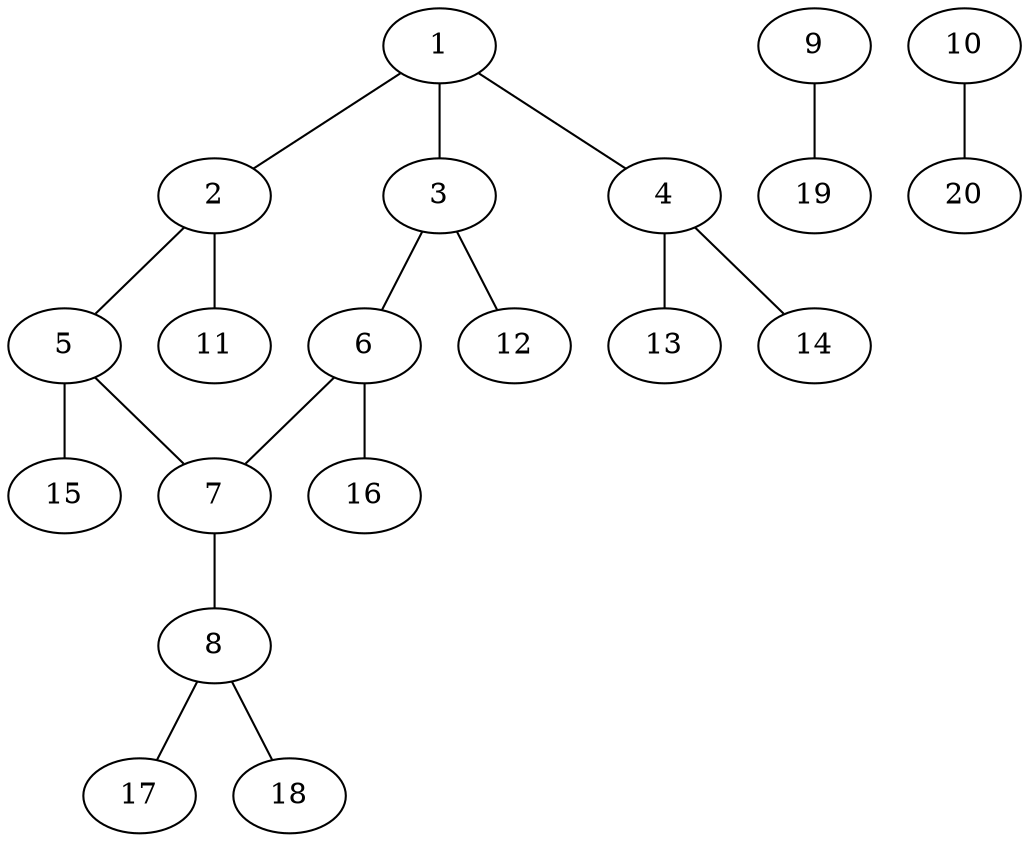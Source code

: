 graph molecule_4303 {
	1	 [chem=C];
	2	 [chem=C];
	1 -- 2	 [valence=2];
	3	 [chem=C];
	1 -- 3	 [valence=1];
	4	 [chem=N];
	1 -- 4	 [valence=1];
	5	 [chem=C];
	2 -- 5	 [valence=1];
	11	 [chem=H];
	2 -- 11	 [valence=1];
	6	 [chem=C];
	3 -- 6	 [valence=2];
	12	 [chem=H];
	3 -- 12	 [valence=1];
	13	 [chem=H];
	4 -- 13	 [valence=1];
	14	 [chem=H];
	4 -- 14	 [valence=1];
	7	 [chem=C];
	5 -- 7	 [valence=2];
	15	 [chem=H];
	5 -- 15	 [valence=1];
	6 -- 7	 [valence=1];
	16	 [chem=H];
	6 -- 16	 [valence=1];
	8	 [chem=N];
	7 -- 8	 [valence=1];
	17	 [chem=H];
	8 -- 17	 [valence=1];
	18	 [chem=H];
	8 -- 18	 [valence=1];
	9	 [chem=Cl];
	19	 [chem=H];
	9 -- 19	 [valence=1];
	10	 [chem=Cl];
	20	 [chem=H];
	10 -- 20	 [valence=1];
}
